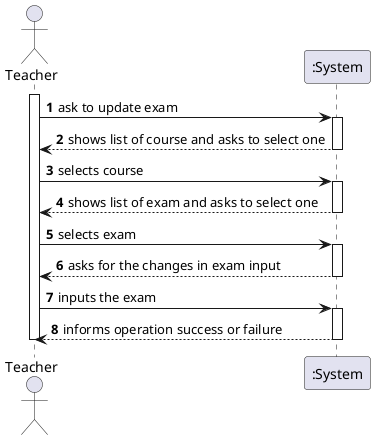@startuml
autonumber

actor "Teacher" as Manager

activate Manager

Manager -> ":System" : ask to update exam
activate ":System"
":System" --> Manager : shows list of course and asks to select one

deactivate ":System"
Manager -> ":System" : selects course


activate ":System"

":System" --> Manager : shows list of exam and asks to select one
deactivate ":System"



Manager -> ":System" : selects exam
activate ":System"


":System" -->Manager : asks for the changes in exam input
deactivate ":System"

Manager -> ":System" : inputs the exam
activate ":System"

":System" --> Manager : informs operation success or failure
deactivate ":System"
deactivate Manager

@enduml